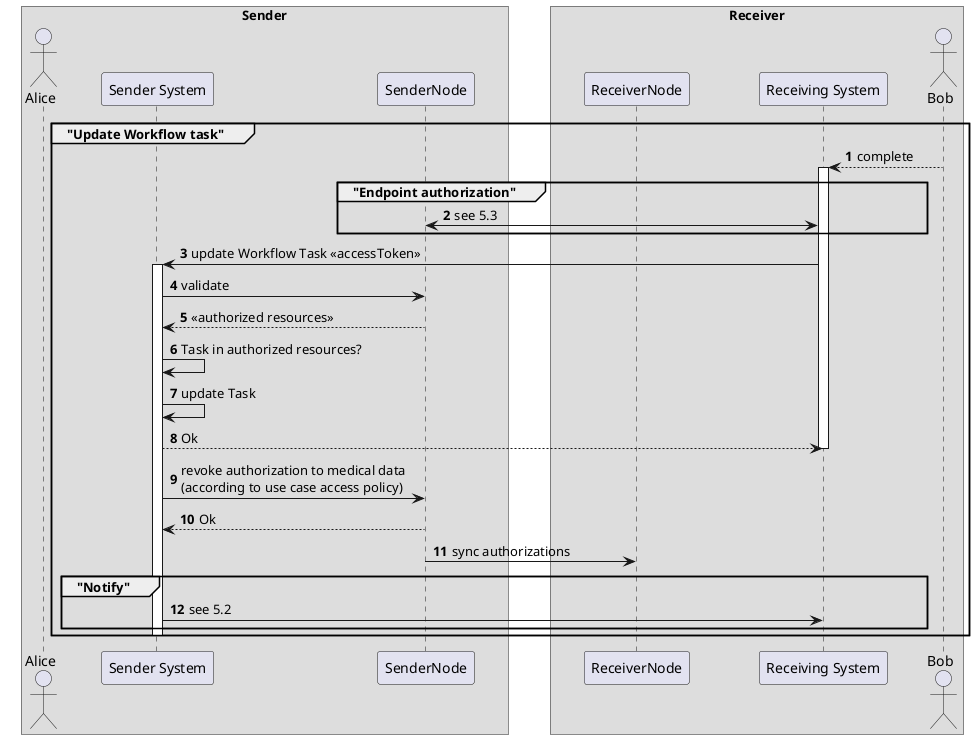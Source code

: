 @startuml
autonumber
skinparam ParticipantPadding 30
skinparam BoxPadding 20

Box Sender
  actor Alice
  participant "Sender System" as Sender
  participant SenderNode
end box
Box Receiver
  participant ReceiverNode
  participant "Receiving System" as Receiver
  actor Bob
end box

group "Update Workflow task"
  Bob --> Receiver: complete
  activate Receiver
  group "Endpoint authorization"
    Receiver <-> SenderNode: see 5.3
  end
  Receiver -> Sender: update Workflow Task <<accessToken>>
  activate Sender
  Sender -> SenderNode: validate
  SenderNode --> Sender: <<authorized resources>>
  Sender -> Sender: Task in authorized resources?
  Sender -> Sender: update Task
  Sender --> Receiver: Ok
  deactivate Receiver
  Sender -> SenderNode: revoke authorization to medical data \n(according to use case access policy)
  SenderNode --> Sender: Ok
  SenderNode -> ReceiverNode: sync authorizations
  group "Notify"
    Sender -> Receiver: see 5.2
  end
  deactivate Sender
end
@enduml
